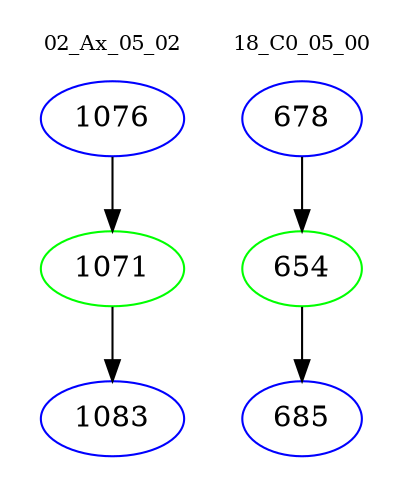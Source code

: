 digraph{
subgraph cluster_0 {
color = white
label = "02_Ax_05_02";
fontsize=10;
T0_1076 [label="1076", color="blue"]
T0_1076 -> T0_1071 [color="black"]
T0_1071 [label="1071", color="green"]
T0_1071 -> T0_1083 [color="black"]
T0_1083 [label="1083", color="blue"]
}
subgraph cluster_1 {
color = white
label = "18_C0_05_00";
fontsize=10;
T1_678 [label="678", color="blue"]
T1_678 -> T1_654 [color="black"]
T1_654 [label="654", color="green"]
T1_654 -> T1_685 [color="black"]
T1_685 [label="685", color="blue"]
}
}

